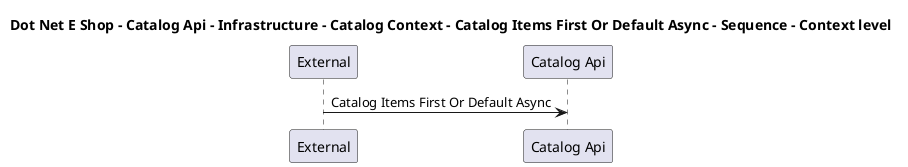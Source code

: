 @startuml

title Dot Net E Shop - Catalog Api - Infrastructure - Catalog Context - Catalog Items First Or Default Async - Sequence - Context level

participant "External" as C4InterFlow.SoftwareSystems.ExternalSystem
participant "Catalog Api" as DotNetEShop.SoftwareSystems.CatalogApi

C4InterFlow.SoftwareSystems.ExternalSystem -> DotNetEShop.SoftwareSystems.CatalogApi : Catalog Items First Or Default Async


@enduml
